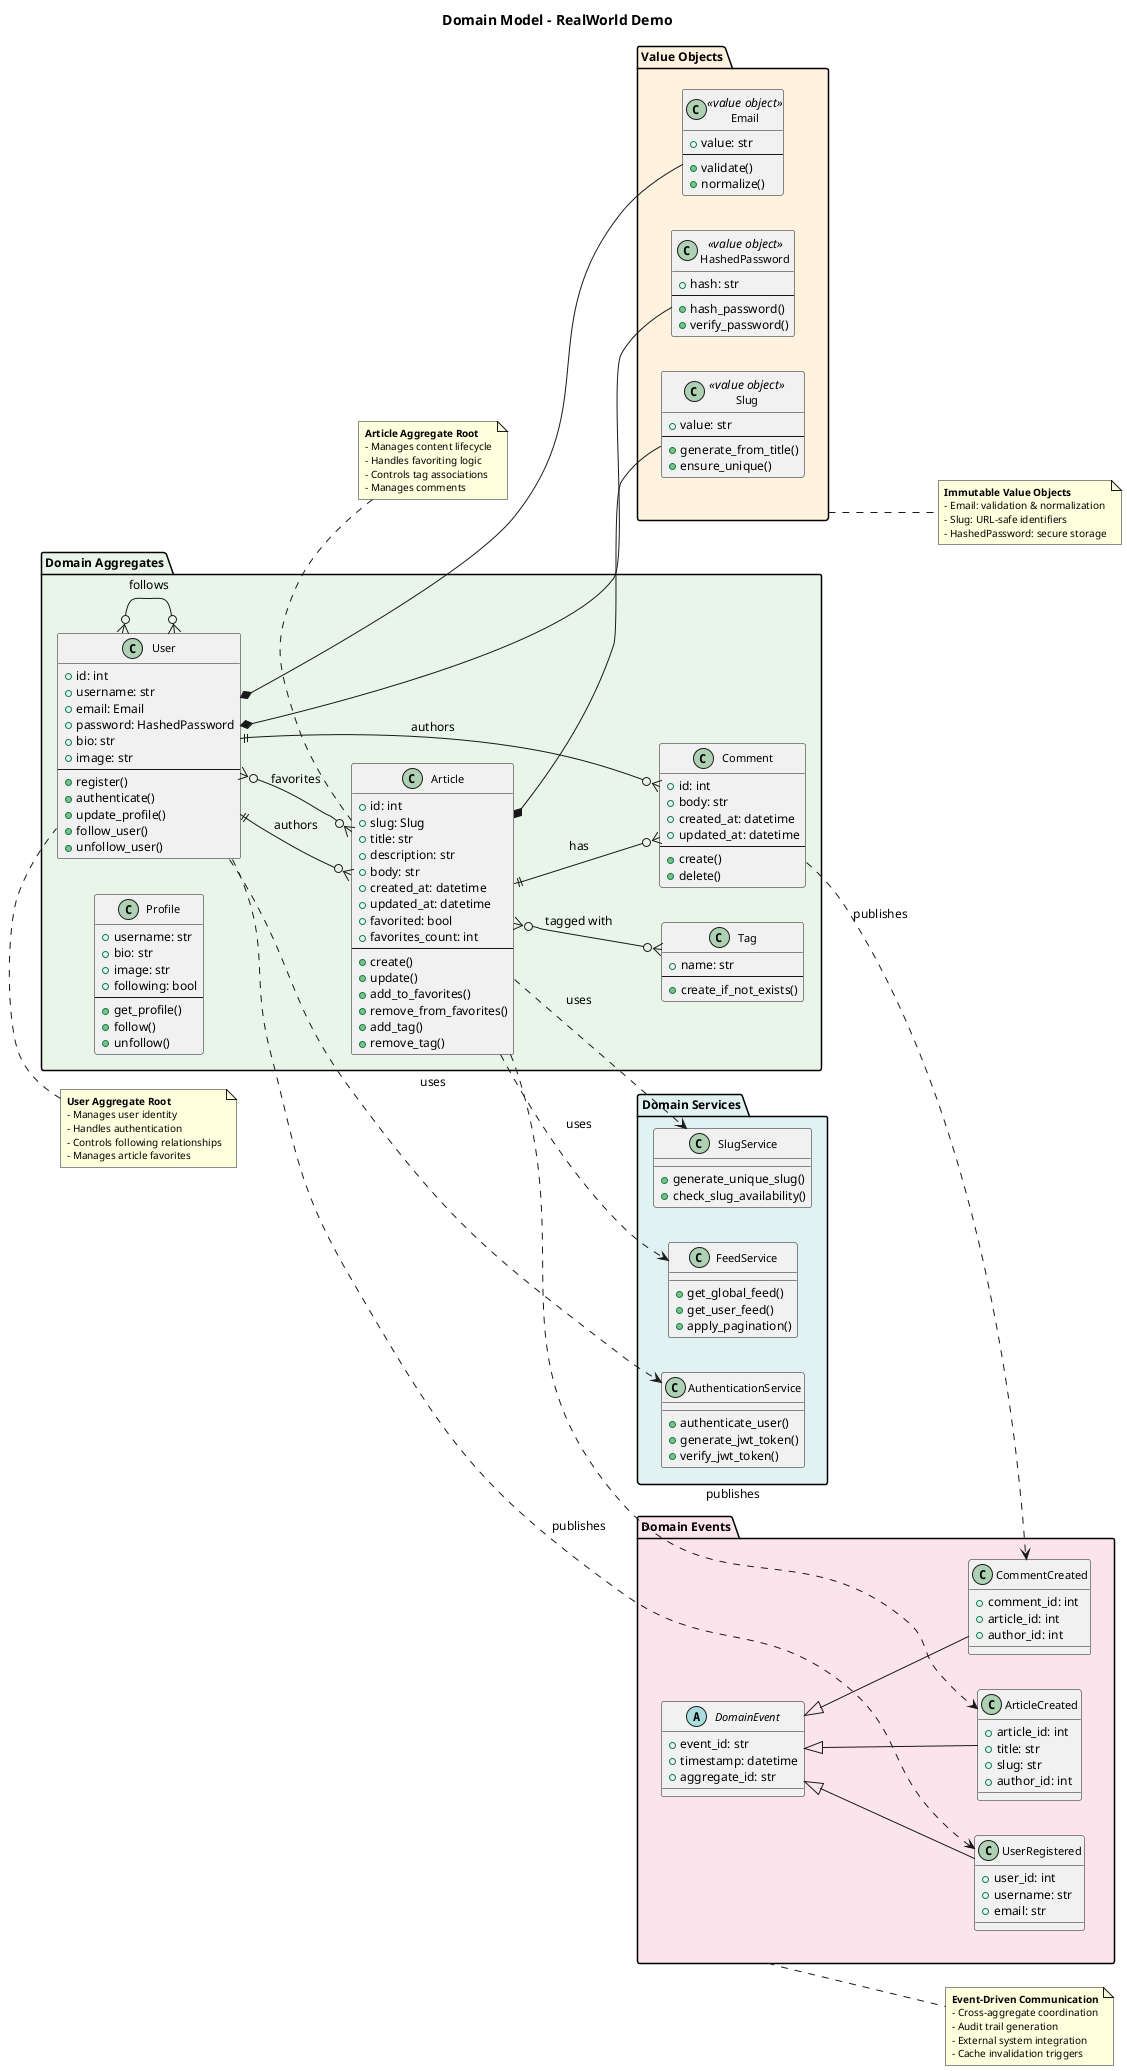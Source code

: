 @startuml domain-model

' Improve text legibility
skinparam defaultFontSize 12
skinparam classFontSize 11
skinparam noteFontSize 10
left to right direction

title Domain Model - RealWorld Demo

package "Domain Aggregates" #E8F5E8 {
  class User {
    +id: int
    +username: str
    +email: Email
    +password: HashedPassword
    +bio: str
    +image: str
    --
    +register()
    +authenticate()
    +update_profile()
    +follow_user()
    +unfollow_user()
  }

  class Article {
    +id: int
    +slug: Slug
    +title: str
    +description: str
    +body: str
    +created_at: datetime
    +updated_at: datetime
    +favorited: bool
    +favorites_count: int
    --
    +create()
    +update()
    +add_to_favorites()
    +remove_from_favorites()
    +add_tag()
    +remove_tag()
  }

  class Comment {
    +id: int
    +body: str
    +created_at: datetime
    +updated_at: datetime
    --
    +create()
    +delete()
  }

  class Tag {
    +name: str
    --
    +create_if_not_exists()
  }

  class Profile {
    +username: str
    +bio: str
    +image: str
    +following: bool
    --
    +get_profile()
    +follow()
    +unfollow()
  }
}

package "Value Objects" #FFF3E0 {
  class Email <<value object>> {
    +value: str
    --
    +validate()
    +normalize()
  }

  class Slug <<value object>> {
    +value: str
    --
    +generate_from_title()
    +ensure_unique()
  }

  class HashedPassword <<value object>> {
    +hash: str
    --
    +hash_password()
    +verify_password()
  }
}

package "Domain Services" #E0F2F1 {
  class AuthenticationService {
    +authenticate_user()
    +generate_jwt_token()
    +verify_jwt_token()
  }

  class FeedService {
    +get_global_feed()
    +get_user_feed()
    +apply_pagination()
  }

  class SlugService {
    +generate_unique_slug()
    +check_slug_availability()
  }
}

package "Domain Events" #FCE4EC {
  abstract class DomainEvent {
    +event_id: str
    +timestamp: datetime
    +aggregate_id: str
  }

  class UserRegistered extends DomainEvent {
    +user_id: int
    +username: str
    +email: str
  }

  class ArticleCreated extends DomainEvent {
    +article_id: int
    +title: str
    +slug: str
    +author_id: int
  }

  class CommentCreated extends DomainEvent {
    +comment_id: int
    +article_id: int
    +author_id: int
  }
}

' Entity Relationships
User ||--o{ Article : "authors"
User ||--o{ Comment : "authors"
User }o--o{ User : "follows"
User }o--o{ Article : "favorites"
Article ||--o{ Comment : "has"
Article }o--o{ Tag : "tagged with"

' Value Object Composition
User *-- Email
User *-- HashedPassword
Article *-- Slug

' Domain Service Dependencies
User ..> AuthenticationService : uses
Article ..> FeedService : uses
Article ..> SlugService : uses

' Event Publishing
User ..> UserRegistered : publishes
Article ..> ArticleCreated : publishes
Comment ..> CommentCreated : publishes

note top of User
  **User Aggregate Root**
  - Manages user identity
  - Handles authentication
  - Controls following relationships
  - Manages article favorites
end note

note top of Article
  **Article Aggregate Root**
  - Manages content lifecycle
  - Handles favoriting logic
  - Controls tag associations
  - Manages comments
end note

note right of "Value Objects"
  **Immutable Value Objects**
  - Email: validation & normalization
  - Slug: URL-safe identifiers
  - HashedPassword: secure storage
end note

note right of "Domain Events"
  **Event-Driven Communication**
  - Cross-aggregate coordination
  - Audit trail generation
  - External system integration
  - Cache invalidation triggers
end note

@enduml
